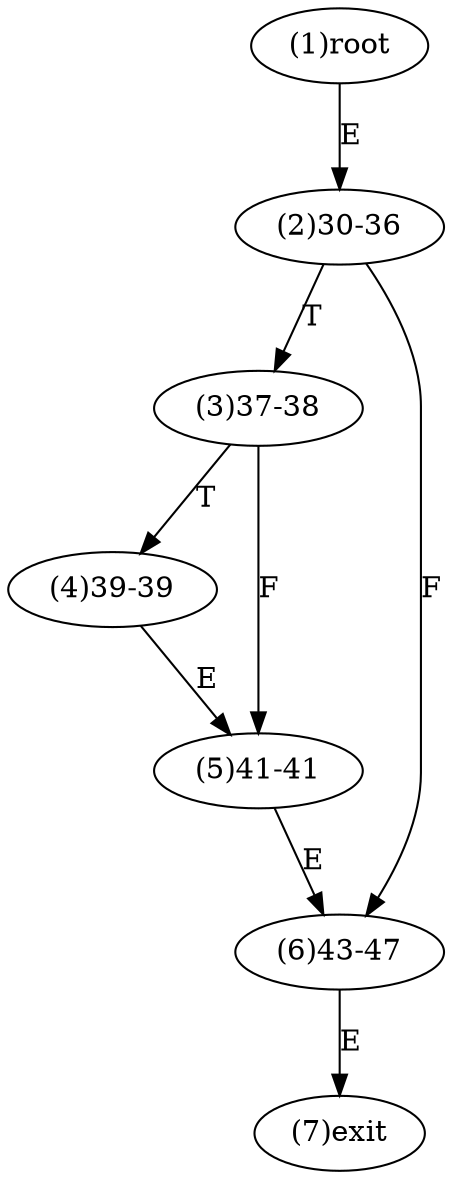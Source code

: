digraph "" { 
1[ label="(1)root"];
2[ label="(2)30-36"];
3[ label="(3)37-38"];
4[ label="(4)39-39"];
5[ label="(5)41-41"];
6[ label="(6)43-47"];
7[ label="(7)exit"];
1->2[ label="E"];
2->6[ label="F"];
2->3[ label="T"];
3->5[ label="F"];
3->4[ label="T"];
4->5[ label="E"];
5->6[ label="E"];
6->7[ label="E"];
}